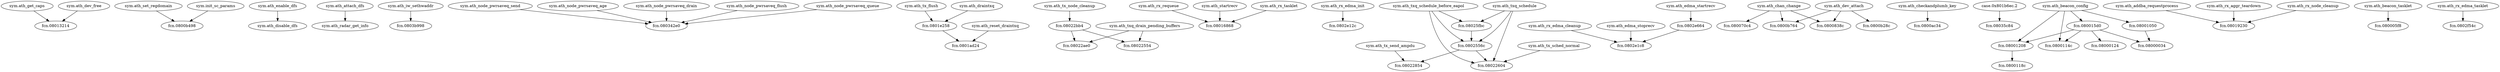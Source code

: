 digraph code {
  "0x08009724" [label="sym.ath_get_caps"];
  "0x08009724" -> "0x08013214";
  "0x08013214" [label="fcn.08013214"];
  "0x0800b630" [label="sym.ath_set_regdomain"];
  "0x0800b630" -> "0x0800b498";
  "0x0800b498" [label="fcn.0800b498"];
  "0x0800d444" [label="sym.ath_enable_dfs"];
  "0x0800d444" -> "0x08007b04";
  "0x08007b04" [label="sym.ath_disable_dfs"];
  "0x0800d6a8" [label="sym.ath_attach_dfs"];
  "0x0800d6a8" -> "0x0800788c";
  "0x0800788c" [label="sym.ath_radar_get_info"];
  "0x0803b9d4" [label="sym.ath_iw_sethwaddr"];
  "0x0803b9d4" -> "0x0803b998";
  "0x0803b998" [label="fcn.0803b998"];
  "0x08034894" [label="sym.ath_node_pwrsaveq_send"];
  "0x08034894" -> "0x080342e0";
  "0x080342e0" [label="fcn.080342e0"];
  "0x0801ea6c" [label="sym.ath_tx_flush"];
  "0x0801ea6c" -> "0x0801e258";
  "0x0801e258" [label="fcn.0801e258"];
  "0x0802a8cc" [label="sym.ath_tx_node_cleanup"];
  "0x0802a8cc" -> "0x08022bb4";
  "0x08022bb4" [label="fcn.08022bb4"];
  "0x08015490" [label="sym.ath_dev_free"];
  "0x08015490" -> "0x08013214";
  "0x08013214" [label="fcn.08013214"];
  "0x08017108" [label="sym.ath_rx_requeue"];
  "0x08017108" -> "0x08016868";
  "0x08016868" [label="fcn.08016868"];
  "0x08035518" [label="sym.ath_node_pwrsaveq_age"];
  "0x08035518" -> "0x080342e0";
  "0x080342e0" [label="fcn.080342e0"];
  "0x0802e448" [label="sym.ath_rx_edma_init"];
  "0x0802e448" -> "0x0802e12c";
  "0x0802e12c" [label="fcn.0802e12c"];
  "0x08028768" [label="sym.ath_tx_send_ampdu"];
  "0x08028768" -> "0x08022854";
  "0x08022854" [label="fcn.08022854"];
  "0x080172cc" [label="sym.ath_startrecv"];
  "0x080172cc" -> "0x08016868";
  "0x08016868" [label="fcn.08016868"];
  "0x0802e2d8" [label="sym.ath_rx_edma_cleanup"];
  "0x0802e2d8" -> "0x0802e1c8";
  "0x0802e1c8" [label="fcn.0802e1c8"];
  "0x0801e4f4" [label="sym.ath_reset_draintxq"];
  "0x0801e4f4" -> "0x0801ad24";
  "0x0801ad24" [label="fcn.0801ad24"];
  "0x08013f5c" [label="sym.ath_dev_attach"];
  "0x08013f5c" -> "0x0800b764";
  "0x0800b764" [label="fcn.0800b764"];
  "0x08013f5c" -> "0x0800838c";
  "0x0800838c" [label="fcn.0800838c"];
  "0x08013f5c" -> "0x0800b28c";
  "0x0800b28c" [label="fcn.0800b28c"];
  "0x0802398c" [label="sym.ath_txq_schedule"];
  "0x0802398c" -> "0x0802556c";
  "0x0802556c" [label="fcn.0802556c"];
  "0x0802398c" -> "0x08022604";
  "0x08022604" [label="fcn.08022604"];
  "0x0802398c" -> "0x08025fbc";
  "0x08025fbc" [label="fcn.08025fbc"];
  "0x08022e90" [label="sym.ath_tx_sched_normal"];
  "0x08022e90" -> "0x08022604";
  "0x08022604" [label="fcn.08022604"];
  "0x08035140" [label="sym.ath_node_pwrsaveq_drain"];
  "0x08035140" -> "0x080342e0";
  "0x080342e0" [label="fcn.080342e0"];
  "0x08018534" [label="sym.ath_rx_tasklet"];
  "0x08018534" -> "0x08016868";
  "0x08016868" [label="fcn.08016868"];
  "0x08034d6c" [label="sym.ath_node_pwrsaveq_flush"];
  "0x08034d6c" -> "0x080342e0";
  "0x080342e0" [label="fcn.080342e0"];
  "0x080111c0" [label="sym.ath_checkandplumb_key"];
  "0x080111c0" -> "0x0800ac34";
  "0x0800ac34" [label="fcn.0800ac34"];
  "0x0802634c" [label="sym.ath_txq_schedule_before_eapol"];
  "0x0802634c" -> "0x0802556c";
  "0x0802556c" [label="fcn.0802556c"];
  "0x0802634c" -> "0x08022604";
  "0x08022604" [label="fcn.08022604"];
  "0x0802634c" -> "0x08025fbc";
  "0x08025fbc" [label="fcn.08025fbc"];
  "0x08036e14" [label="case.0x801b6ec.2"];
  "0x08036e14" -> "0x08035c84";
  "0x08035c84" [label="fcn.08035c84"];
  "0x08011c5c" [label="sym.ath_chan_change"];
  "0x08011c5c" -> "0x080070c4";
  "0x080070c4" [label="fcn.080070c4"];
  "0x08011c5c" -> "0x0800b764";
  "0x0800b764" [label="fcn.0800b764"];
  "0x08011c5c" -> "0x0800838c";
  "0x0800838c" [label="fcn.0800838c"];
  "0x0802a588" [label="sym.ath_txq_drain_pending_buffers"];
  "0x0802a588" -> "0x08022ae0";
  "0x08022ae0" [label="fcn.08022ae0"];
  "0x0802a588" -> "0x08022554";
  "0x08022554" [label="fcn.08022554"];
  "0x080029b8" [label="sym.ath_beacon_config"];
  "0x080029b8" -> "0x08001208";
  "0x08001208" [label="fcn.08001208"];
  "0x080029b8" -> "0x080015d0";
  "0x080015d0" [label="fcn.080015d0"];
  "0x080029b8" -> "0x0800114c";
  "0x0800114c" [label="fcn.0800114c"];
  "0x080029b8" -> "0x08001050";
  "0x08001050" [label="fcn.08001050"];
  "0x0802ec68" [label="sym.ath_edma_stoprecv"];
  "0x0802ec68" -> "0x0802e1c8";
  "0x0802e1c8" [label="fcn.0802e1c8"];
  "0x080197a8" [label="sym.ath_addba_requestprocess"];
  "0x080197a8" -> "0x08019230";
  "0x08019230" [label="fcn.08019230"];
  "0x080139a0" [label="sym.init_sc_params"];
  "0x080139a0" -> "0x0800b498";
  "0x0800b498" [label="fcn.0800b498"];
  "0x0802eb0c" [label="sym.ath_edma_startrecv"];
  "0x0802eb0c" -> "0x0802e664";
  "0x0802e664" [label="fcn.0802e664"];
  "0x0801a8d8" [label="sym.ath_rx_aggr_teardown"];
  "0x0801a8d8" -> "0x08019230";
  "0x08019230" [label="fcn.08019230"];
  "0x08034324" [label="sym.ath_node_pwrsaveq_queue"];
  "0x08034324" -> "0x080342e0";
  "0x080342e0" [label="fcn.080342e0"];
  "0x0801ab6c" [label="sym.ath_rx_node_cleanup"];
  "0x0801ab6c" -> "0x08019230";
  "0x08019230" [label="fcn.08019230"];
  "0x0801e8dc" [label="sym.ath_draintxq"];
  "0x0801e8dc" -> "0x0801e258";
  "0x0801e258" [label="fcn.0801e258"];
  "0x08001e9c" [label="sym.ath_beacon_tasklet"];
  "0x08001e9c" -> "0x080005f8";
  "0x080005f8" [label="fcn.080005f8"];
  "0x0802fd2c" [label="sym.ath_rx_edma_tasklet"];
  "0x0802fd2c" -> "0x0802f54c";
  "0x0802f54c" [label="fcn.0802f54c"];
  "0x08001208" [label="fcn.08001208"];
  "0x08001208" -> "0x0800118c";
  "0x0800118c" [label="fcn.0800118c"];
  "0x080015d0" [label="fcn.080015d0"];
  "0x080015d0" -> "0x08001208";
  "0x08001208" [label="fcn.08001208"];
  "0x080015d0" -> "0x0800114c";
  "0x0800114c" [label="fcn.0800114c"];
  "0x080015d0" -> "0x08000034";
  "0x08000034" [label="fcn.08000034"];
  "0x080015d0" -> "0x08000124";
  "0x08000124" [label="fcn.08000124"];
  "0x08001050" [label="fcn.08001050"];
  "0x08001050" -> "0x08000034";
  "0x08000034" [label="fcn.08000034"];
  "0x0801e258" [label="fcn.0801e258"];
  "0x0801e258" -> "0x0801ad24";
  "0x0801ad24" [label="fcn.0801ad24"];
  "0x0802556c" [label="fcn.0802556c"];
  "0x0802556c" -> "0x08022604";
  "0x08022604" [label="fcn.08022604"];
  "0x0802556c" -> "0x08022854";
  "0x08022854" [label="fcn.08022854"];
  "0x08025fbc" [label="fcn.08025fbc"];
  "0x08025fbc" -> "0x0802556c";
  "0x0802556c" [label="fcn.0802556c"];
  "0x08022bb4" [label="fcn.08022bb4"];
  "0x08022bb4" -> "0x08022ae0";
  "0x08022ae0" [label="fcn.08022ae0"];
  "0x08022bb4" -> "0x08022554";
  "0x08022554" [label="fcn.08022554"];
  "0x0802e664" [label="fcn.0802e664"];
  "0x0802e664" -> "0x0802e1c8";
  "0x0802e1c8" [label="fcn.0802e1c8"];
}